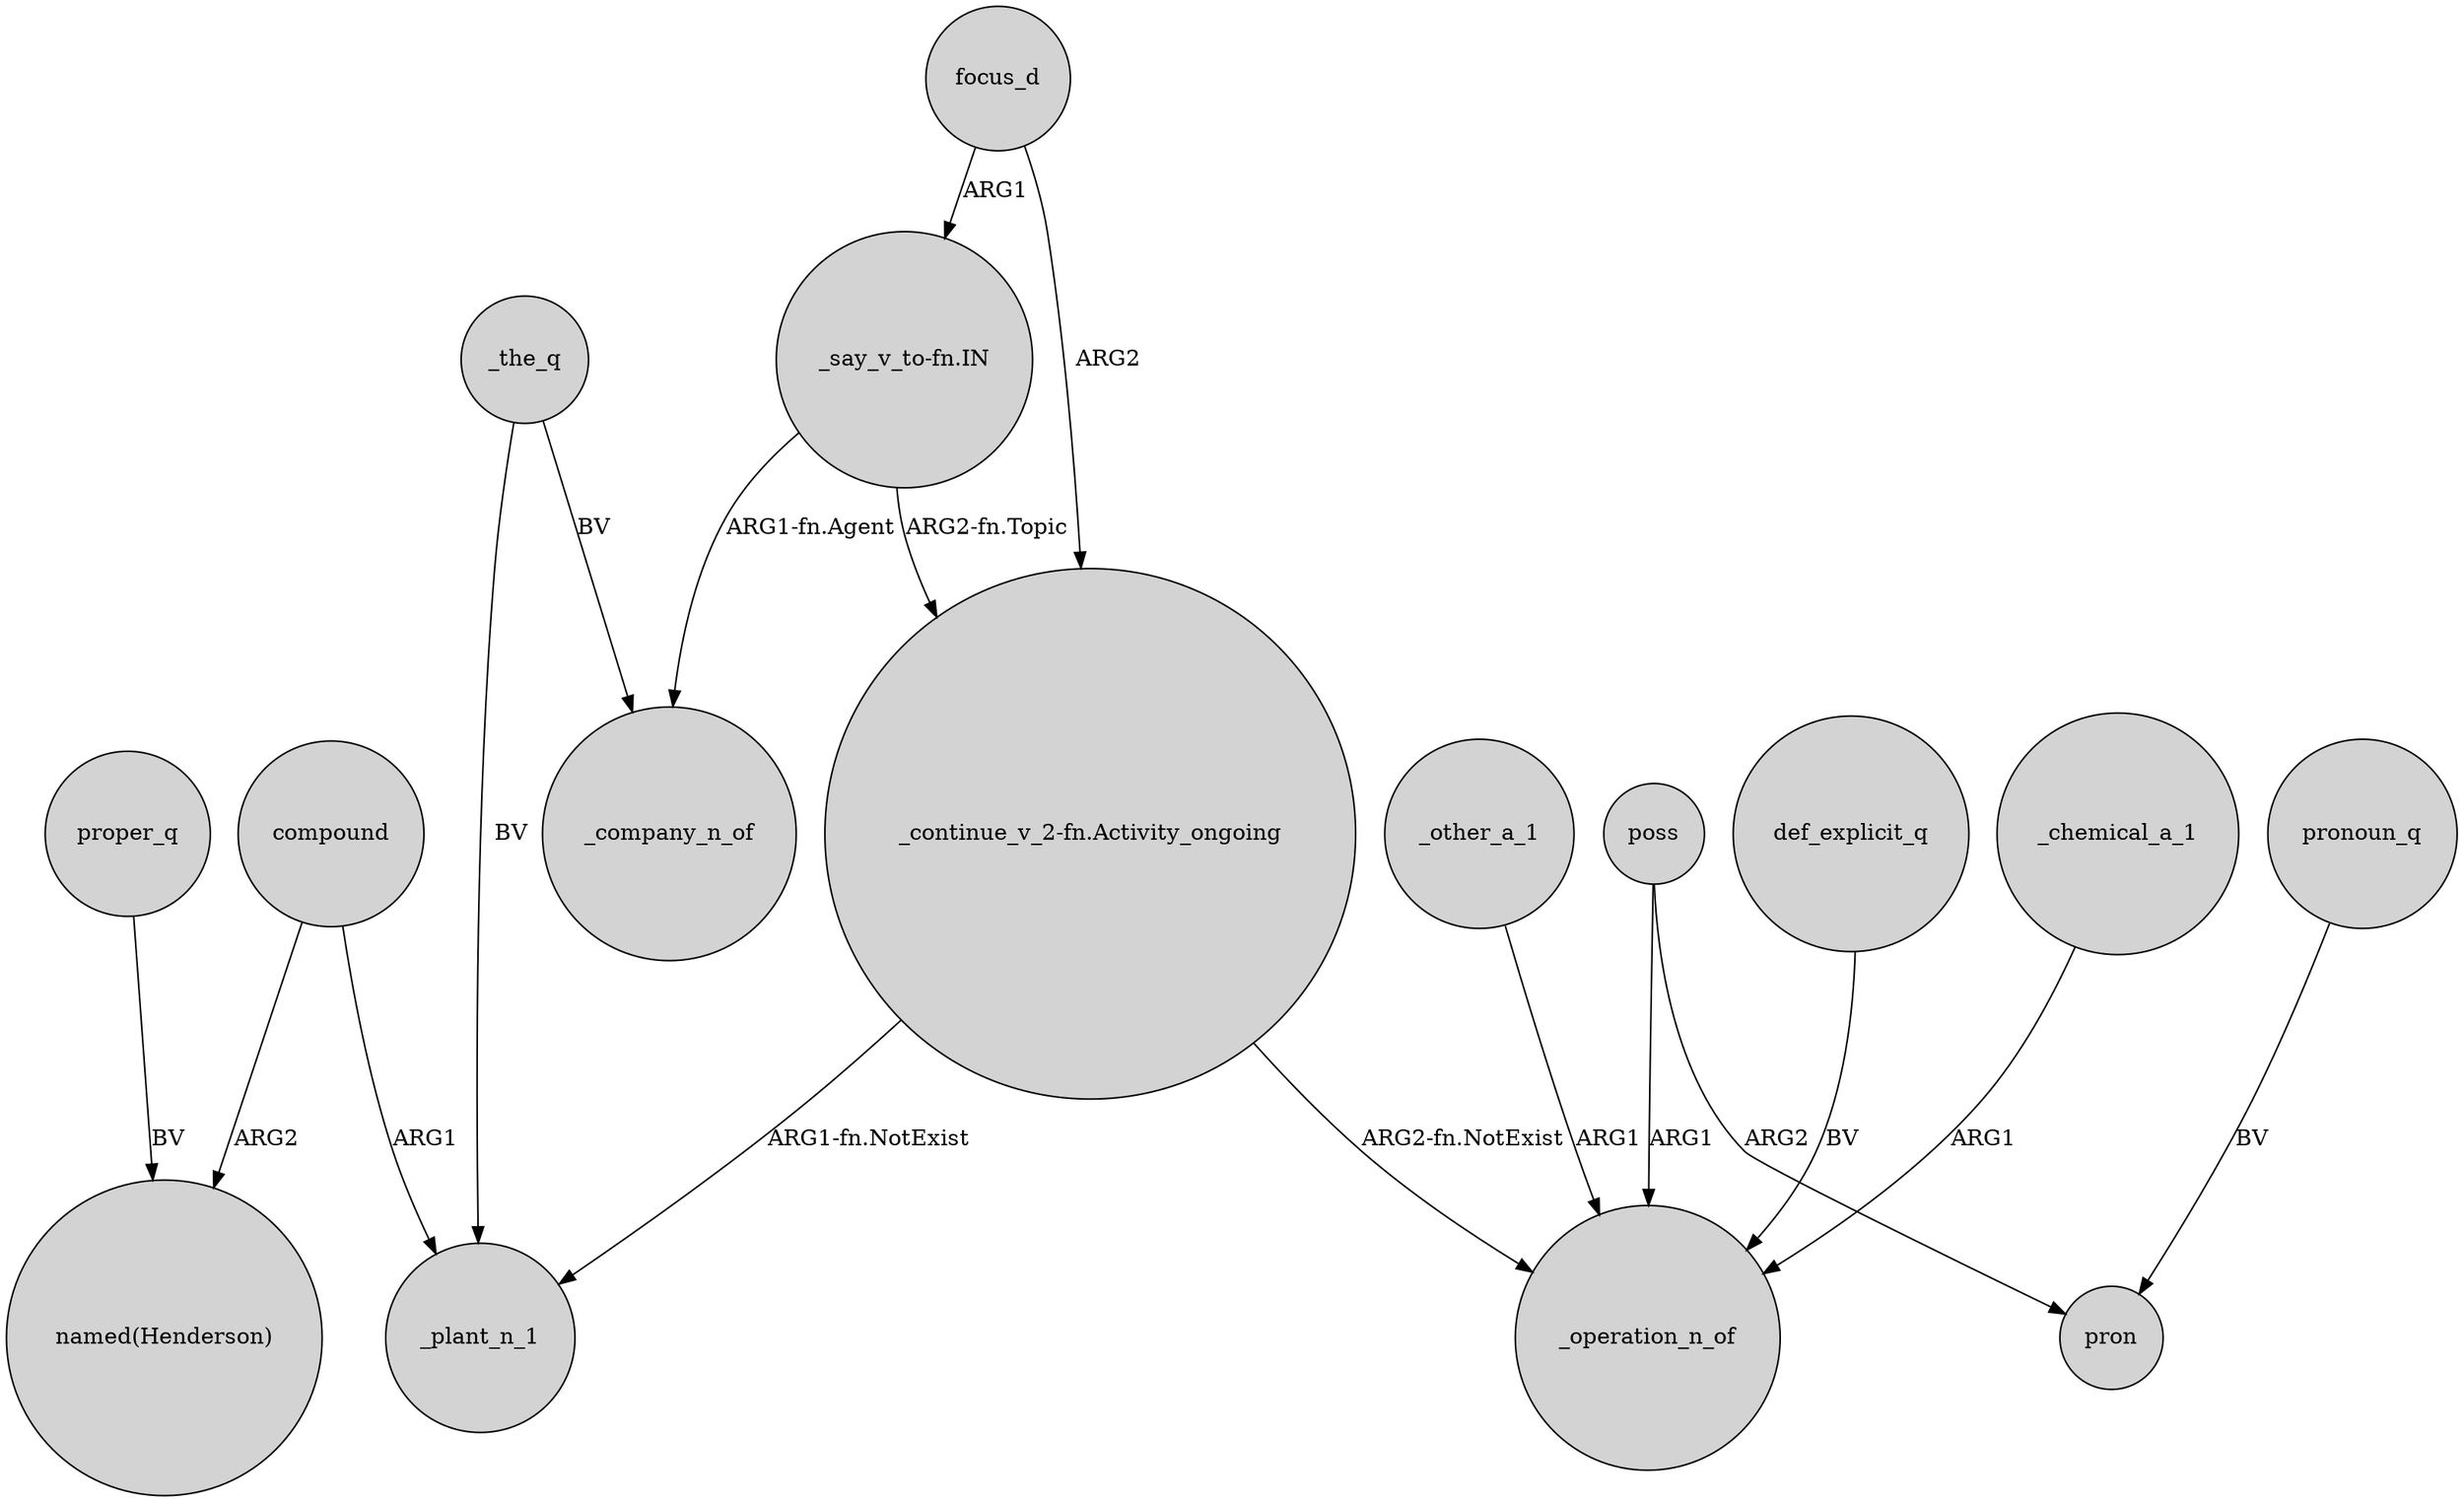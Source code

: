 digraph {
	node [shape=circle style=filled]
	focus_d -> "_continue_v_2-fn.Activity_ongoing" [label=ARG2]
	"_continue_v_2-fn.Activity_ongoing" -> _plant_n_1 [label="ARG1-fn.NotExist"]
	"_continue_v_2-fn.Activity_ongoing" -> _operation_n_of [label="ARG2-fn.NotExist"]
	def_explicit_q -> _operation_n_of [label=BV]
	"_say_v_to-fn.IN" -> _company_n_of [label="ARG1-fn.Agent"]
	compound -> _plant_n_1 [label=ARG1]
	compound -> "named(Henderson)" [label=ARG2]
	poss -> pron [label=ARG2]
	_chemical_a_1 -> _operation_n_of [label=ARG1]
	poss -> _operation_n_of [label=ARG1]
	_the_q -> _plant_n_1 [label=BV]
	proper_q -> "named(Henderson)" [label=BV]
	_the_q -> _company_n_of [label=BV]
	"_say_v_to-fn.IN" -> "_continue_v_2-fn.Activity_ongoing" [label="ARG2-fn.Topic"]
	focus_d -> "_say_v_to-fn.IN" [label=ARG1]
	_other_a_1 -> _operation_n_of [label=ARG1]
	pronoun_q -> pron [label=BV]
}
